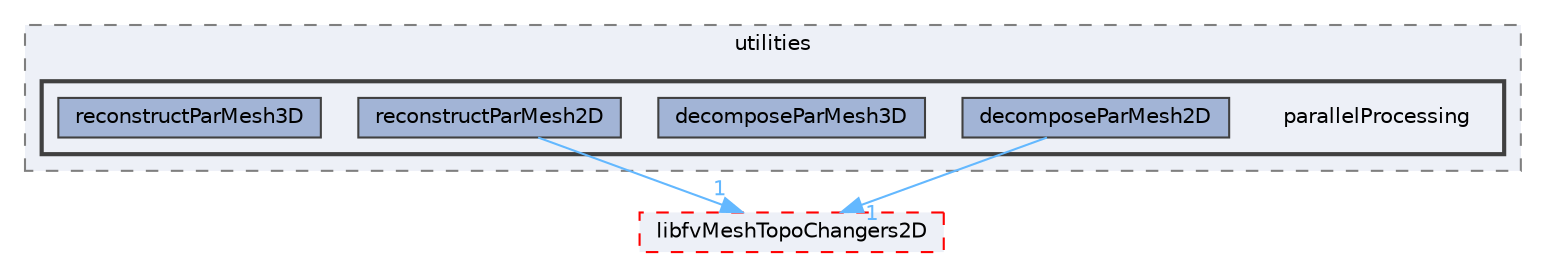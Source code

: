 digraph "libfvMeshTopoChangers/applications/utilities/parallelProcessing"
{
 // LATEX_PDF_SIZE
  bgcolor="transparent";
  edge [fontname=Helvetica,fontsize=10,labelfontname=Helvetica,labelfontsize=10];
  node [fontname=Helvetica,fontsize=10,shape=box,height=0.2,width=0.4];
  compound=true
  subgraph clusterdir_6c0dc3e6f97298d7726b7f5b479bc95d {
    graph [ bgcolor="#edf0f7", pencolor="grey50", label="utilities", fontname=Helvetica,fontsize=10 style="filled,dashed", URL="dir_6c0dc3e6f97298d7726b7f5b479bc95d.html",tooltip=""]
  subgraph clusterdir_7deed2a87f9f462573ad9fd1d4122b39 {
    graph [ bgcolor="#edf0f7", pencolor="grey25", label="", fontname=Helvetica,fontsize=10 style="filled,bold", URL="dir_7deed2a87f9f462573ad9fd1d4122b39.html",tooltip=""]
    dir_7deed2a87f9f462573ad9fd1d4122b39 [shape=plaintext, label="parallelProcessing"];
  dir_e91bb184c8b9ad80c16e932d2c3a33cc [label="decomposeParMesh2D", fillcolor="#a2b4d6", color="grey25", style="filled", URL="dir_e91bb184c8b9ad80c16e932d2c3a33cc.html",tooltip=""];
  dir_003feca84b51803416a7d5c6cbac8245 [label="decomposeParMesh3D", fillcolor="#a2b4d6", color="grey25", style="filled", URL="dir_003feca84b51803416a7d5c6cbac8245.html",tooltip=""];
  dir_18e94de7bc806c9aa4a2f9dfc3c08033 [label="reconstructParMesh2D", fillcolor="#a2b4d6", color="grey25", style="filled", URL="dir_18e94de7bc806c9aa4a2f9dfc3c08033.html",tooltip=""];
  dir_73dc4574cfa3e9674d80e0cf115f0de0 [label="reconstructParMesh3D", fillcolor="#a2b4d6", color="grey25", style="filled", URL="dir_73dc4574cfa3e9674d80e0cf115f0de0.html",tooltip=""];
  }
  }
  dir_e70a7755e150c593f186c0e66e788d45 [label="libfvMeshTopoChangers2D", fillcolor="#edf0f7", color="red", style="filled,dashed", URL="dir_e70a7755e150c593f186c0e66e788d45.html",tooltip=""];
  dir_e91bb184c8b9ad80c16e932d2c3a33cc->dir_e70a7755e150c593f186c0e66e788d45 [headlabel="1", labeldistance=1.5 headhref="dir_000002_000017.html" href="dir_000002_000017.html" color="steelblue1" fontcolor="steelblue1"];
  dir_18e94de7bc806c9aa4a2f9dfc3c08033->dir_e70a7755e150c593f186c0e66e788d45 [headlabel="1", labeldistance=1.5 headhref="dir_000027_000017.html" href="dir_000027_000017.html" color="steelblue1" fontcolor="steelblue1"];
}
